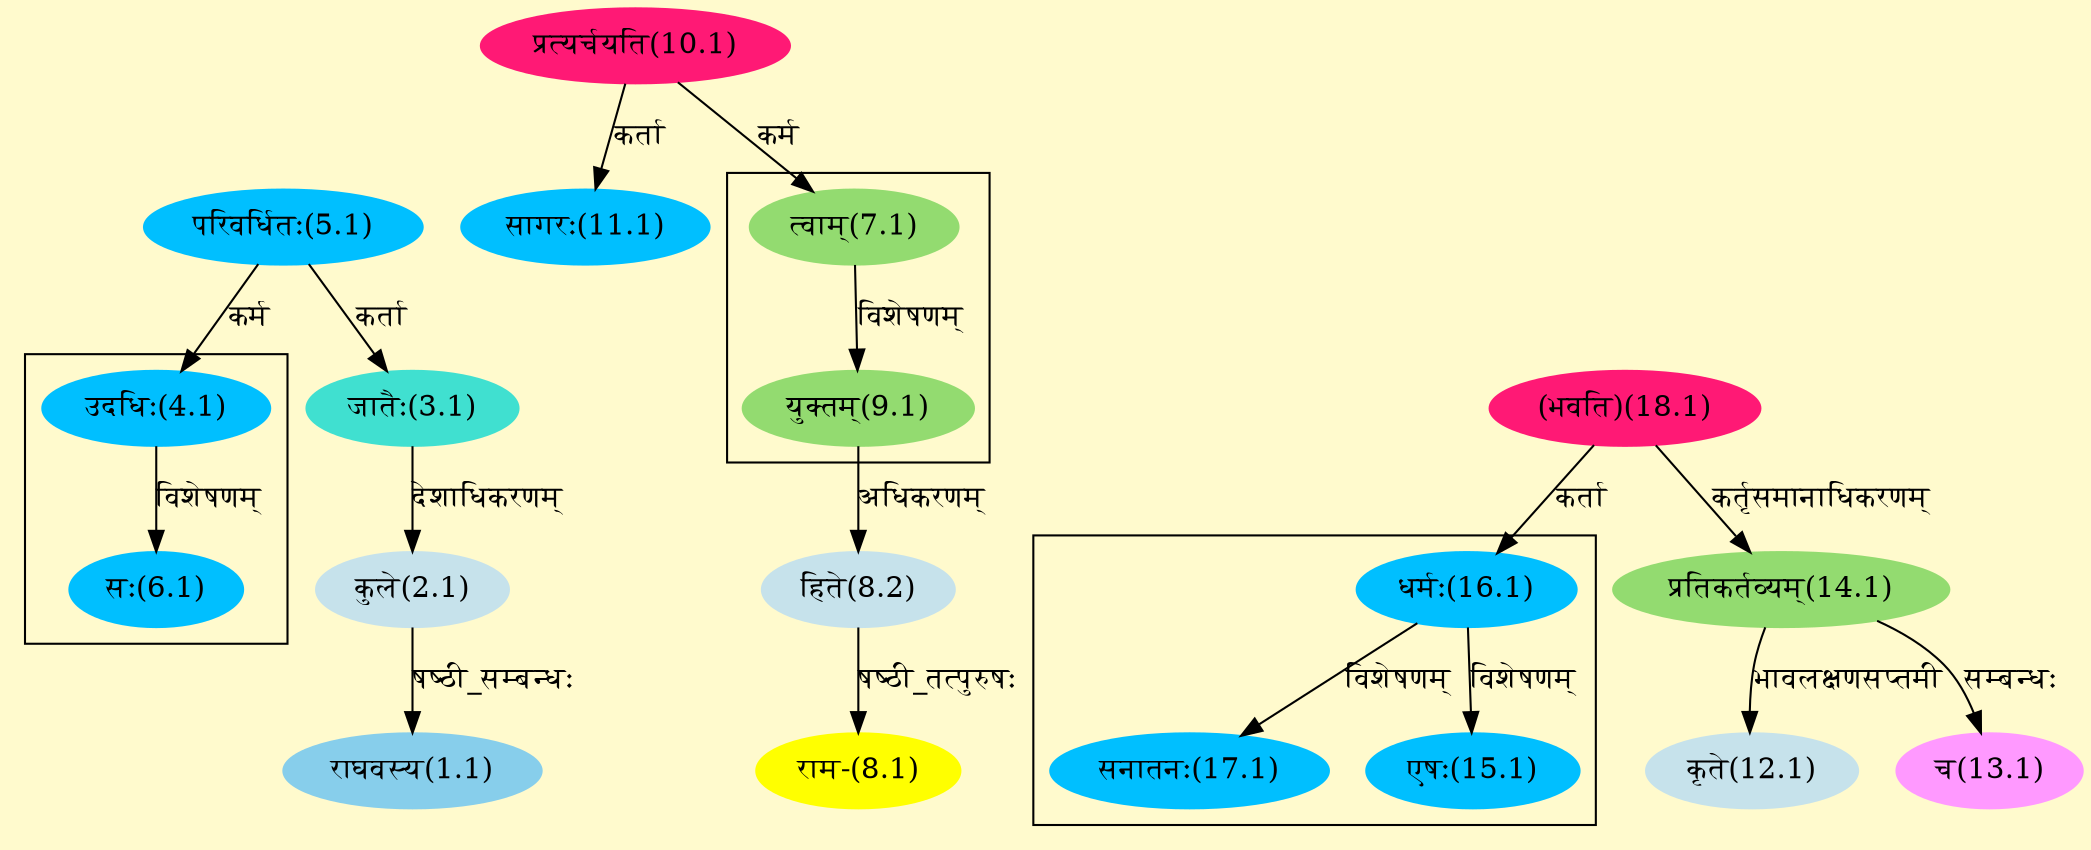 digraph G{
rankdir=BT;
 compound=true;
 bgcolor="lemonchiffon1";

subgraph cluster_1{
Node6_1 [style=filled, color="#00BFFF" label = "सः(6.1)"]
Node4_1 [style=filled, color="#00BFFF" label = "उदधिः(4.1)"]

}

subgraph cluster_2{
Node9_1 [style=filled, color="#93DB70" label = "युक्तम्(9.1)"]
Node7_1 [style=filled, color="#93DB70" label = "त्वाम्(7.1)"]

}

subgraph cluster_3{
Node15_1 [style=filled, color="#00BFFF" label = "एषः(15.1)"]
Node16_1 [style=filled, color="#00BFFF" label = "धर्मः(16.1)"]
Node17_1 [style=filled, color="#00BFFF" label = "सनातनः(17.1)"]

}
Node1_1 [style=filled, color="#87CEEB" label = "राघवस्य(1.1)"]
Node2_1 [style=filled, color="#C6E2EB" label = "कुले(2.1)"]
Node3_1 [style=filled, color="#40E0D0" label = "जातैः(3.1)"]
Node5_1 [style=filled, color="#00BFFF" label = "परिवर्धितः(5.1)"]
Node4_1 [style=filled, color="#00BFFF" label = "उदधिः(4.1)"]
Node7_1 [style=filled, color="#93DB70" label = "त्वाम्(7.1)"]
Node10_1 [style=filled, color="#FF1975" label = "प्रत्यर्चयति(10.1)"]
Node8_1 [style=filled, color="#FFFF00" label = "राम-(8.1)"]
Node8_2 [style=filled, color="#C6E2EB" label = "हिते(8.2)"]
Node9_1 [style=filled, color="#93DB70" label = "युक्तम्(9.1)"]
Node11_1 [style=filled, color="#00BFFF" label = "सागरः(11.1)"]
Node12_1 [style=filled, color="#C6E2EB" label = "कृते(12.1)"]
Node14_1 [style=filled, color="#93DB70" label = "प्रतिकर्तव्यम्(14.1)"]
Node13_1 [style=filled, color="#FF99FF" label = "च(13.1)"]
Node18_1 [style=filled, color="#FF1975" label = "(भवति)(18.1)"]
Node16_1 [style=filled, color="#00BFFF" label = "धर्मः(16.1)"]
/* Start of Relations section */

Node1_1 -> Node2_1 [  label="षष्ठी_सम्बन्धः"  dir="back" ]
Node2_1 -> Node3_1 [  label="देशाधिकरणम्"  dir="back" ]
Node3_1 -> Node5_1 [  label="कर्ता"  dir="back" ]
Node4_1 -> Node5_1 [  label="कर्म"  dir="back" ]
Node6_1 -> Node4_1 [  label="विशेषणम्"  dir="back" ]
Node7_1 -> Node10_1 [  label="कर्म"  dir="back" ]
Node8_1 -> Node8_2 [  label="षष्ठी_तत्पुरुषः"  dir="back" ]
Node8_2 -> Node9_1 [  label="अधिकरणम्"  dir="back" ]
Node9_1 -> Node7_1 [  label="विशेषणम्"  dir="back" ]
Node11_1 -> Node10_1 [  label="कर्ता"  dir="back" ]
Node12_1 -> Node14_1 [  label="भावलक्षणसप्तमी"  dir="back" ]
Node13_1 -> Node14_1 [  label="सम्बन्धः"  dir="back" ]
Node14_1 -> Node18_1 [  label="कर्तृसमानाधिकरणम्"  dir="back" ]
Node15_1 -> Node16_1 [  label="विशेषणम्"  dir="back" ]
Node16_1 -> Node18_1 [  label="कर्ता"  dir="back" ]
Node17_1 -> Node16_1 [  label="विशेषणम्"  dir="back" ]
}

